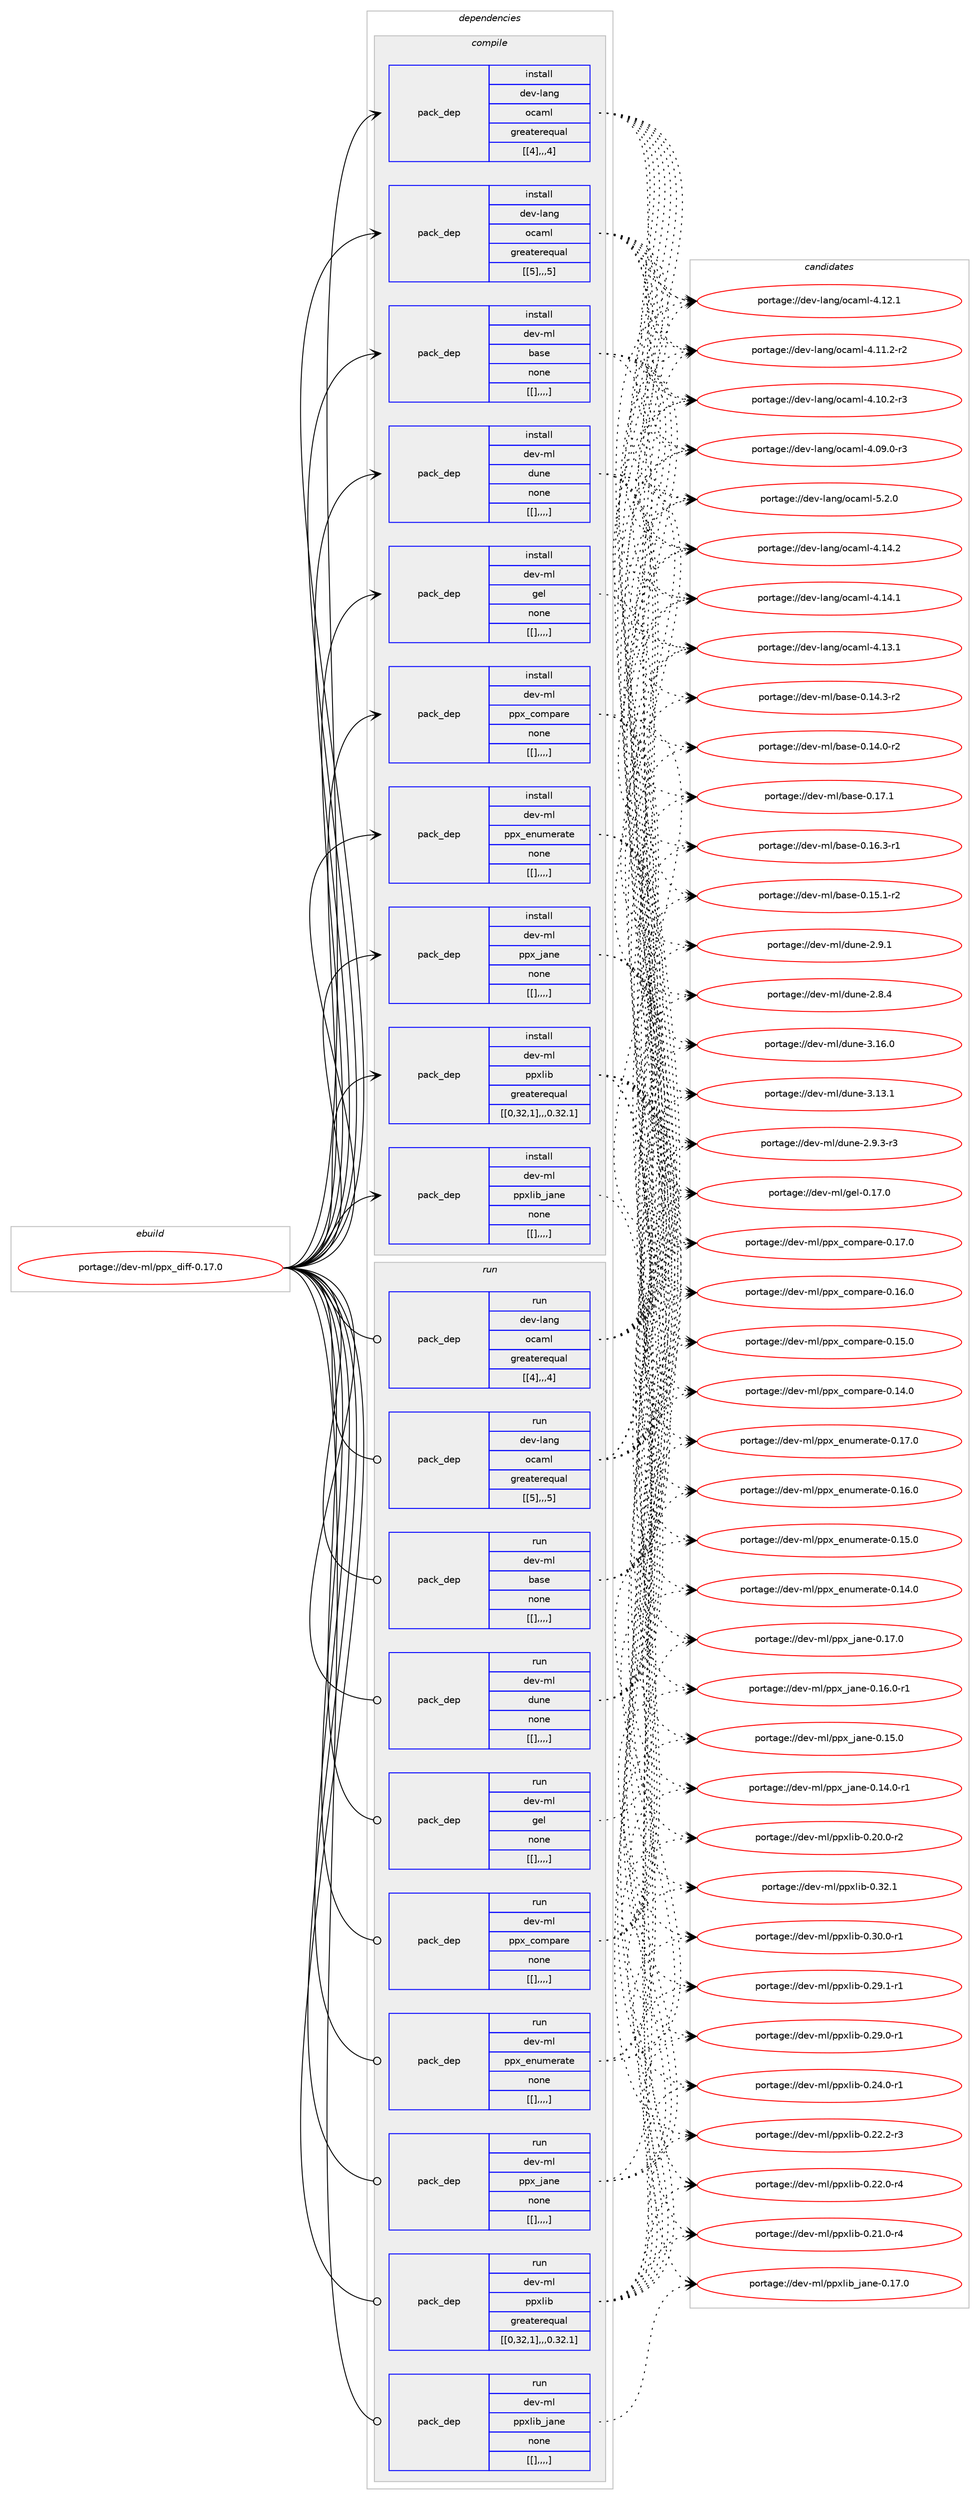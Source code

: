 digraph prolog {

# *************
# Graph options
# *************

newrank=true;
concentrate=true;
compound=true;
graph [rankdir=LR,fontname=Helvetica,fontsize=10,ranksep=1.5];#, ranksep=2.5, nodesep=0.2];
edge  [arrowhead=vee];
node  [fontname=Helvetica,fontsize=10];

# **********
# The ebuild
# **********

subgraph cluster_leftcol {
color=gray;
label=<<i>ebuild</i>>;
id [label="portage://dev-ml/ppx_diff-0.17.0", color=red, width=4, href="../dev-ml/ppx_diff-0.17.0.svg"];
}

# ****************
# The dependencies
# ****************

subgraph cluster_midcol {
color=gray;
label=<<i>dependencies</i>>;
subgraph cluster_compile {
fillcolor="#eeeeee";
style=filled;
label=<<i>compile</i>>;
subgraph pack92076 {
dependency124010 [label=<<TABLE BORDER="0" CELLBORDER="1" CELLSPACING="0" CELLPADDING="4" WIDTH="220"><TR><TD ROWSPAN="6" CELLPADDING="30">pack_dep</TD></TR><TR><TD WIDTH="110">install</TD></TR><TR><TD>dev-lang</TD></TR><TR><TD>ocaml</TD></TR><TR><TD>greaterequal</TD></TR><TR><TD>[[4],,,4]</TD></TR></TABLE>>, shape=none, color=blue];
}
id:e -> dependency124010:w [weight=20,style="solid",arrowhead="vee"];
subgraph pack92077 {
dependency124011 [label=<<TABLE BORDER="0" CELLBORDER="1" CELLSPACING="0" CELLPADDING="4" WIDTH="220"><TR><TD ROWSPAN="6" CELLPADDING="30">pack_dep</TD></TR><TR><TD WIDTH="110">install</TD></TR><TR><TD>dev-lang</TD></TR><TR><TD>ocaml</TD></TR><TR><TD>greaterequal</TD></TR><TR><TD>[[5],,,5]</TD></TR></TABLE>>, shape=none, color=blue];
}
id:e -> dependency124011:w [weight=20,style="solid",arrowhead="vee"];
subgraph pack92078 {
dependency124012 [label=<<TABLE BORDER="0" CELLBORDER="1" CELLSPACING="0" CELLPADDING="4" WIDTH="220"><TR><TD ROWSPAN="6" CELLPADDING="30">pack_dep</TD></TR><TR><TD WIDTH="110">install</TD></TR><TR><TD>dev-ml</TD></TR><TR><TD>base</TD></TR><TR><TD>none</TD></TR><TR><TD>[[],,,,]</TD></TR></TABLE>>, shape=none, color=blue];
}
id:e -> dependency124012:w [weight=20,style="solid",arrowhead="vee"];
subgraph pack92079 {
dependency124013 [label=<<TABLE BORDER="0" CELLBORDER="1" CELLSPACING="0" CELLPADDING="4" WIDTH="220"><TR><TD ROWSPAN="6" CELLPADDING="30">pack_dep</TD></TR><TR><TD WIDTH="110">install</TD></TR><TR><TD>dev-ml</TD></TR><TR><TD>dune</TD></TR><TR><TD>none</TD></TR><TR><TD>[[],,,,]</TD></TR></TABLE>>, shape=none, color=blue];
}
id:e -> dependency124013:w [weight=20,style="solid",arrowhead="vee"];
subgraph pack92080 {
dependency124014 [label=<<TABLE BORDER="0" CELLBORDER="1" CELLSPACING="0" CELLPADDING="4" WIDTH="220"><TR><TD ROWSPAN="6" CELLPADDING="30">pack_dep</TD></TR><TR><TD WIDTH="110">install</TD></TR><TR><TD>dev-ml</TD></TR><TR><TD>gel</TD></TR><TR><TD>none</TD></TR><TR><TD>[[],,,,]</TD></TR></TABLE>>, shape=none, color=blue];
}
id:e -> dependency124014:w [weight=20,style="solid",arrowhead="vee"];
subgraph pack92081 {
dependency124015 [label=<<TABLE BORDER="0" CELLBORDER="1" CELLSPACING="0" CELLPADDING="4" WIDTH="220"><TR><TD ROWSPAN="6" CELLPADDING="30">pack_dep</TD></TR><TR><TD WIDTH="110">install</TD></TR><TR><TD>dev-ml</TD></TR><TR><TD>ppx_compare</TD></TR><TR><TD>none</TD></TR><TR><TD>[[],,,,]</TD></TR></TABLE>>, shape=none, color=blue];
}
id:e -> dependency124015:w [weight=20,style="solid",arrowhead="vee"];
subgraph pack92082 {
dependency124016 [label=<<TABLE BORDER="0" CELLBORDER="1" CELLSPACING="0" CELLPADDING="4" WIDTH="220"><TR><TD ROWSPAN="6" CELLPADDING="30">pack_dep</TD></TR><TR><TD WIDTH="110">install</TD></TR><TR><TD>dev-ml</TD></TR><TR><TD>ppx_enumerate</TD></TR><TR><TD>none</TD></TR><TR><TD>[[],,,,]</TD></TR></TABLE>>, shape=none, color=blue];
}
id:e -> dependency124016:w [weight=20,style="solid",arrowhead="vee"];
subgraph pack92083 {
dependency124017 [label=<<TABLE BORDER="0" CELLBORDER="1" CELLSPACING="0" CELLPADDING="4" WIDTH="220"><TR><TD ROWSPAN="6" CELLPADDING="30">pack_dep</TD></TR><TR><TD WIDTH="110">install</TD></TR><TR><TD>dev-ml</TD></TR><TR><TD>ppx_jane</TD></TR><TR><TD>none</TD></TR><TR><TD>[[],,,,]</TD></TR></TABLE>>, shape=none, color=blue];
}
id:e -> dependency124017:w [weight=20,style="solid",arrowhead="vee"];
subgraph pack92084 {
dependency124018 [label=<<TABLE BORDER="0" CELLBORDER="1" CELLSPACING="0" CELLPADDING="4" WIDTH="220"><TR><TD ROWSPAN="6" CELLPADDING="30">pack_dep</TD></TR><TR><TD WIDTH="110">install</TD></TR><TR><TD>dev-ml</TD></TR><TR><TD>ppxlib</TD></TR><TR><TD>greaterequal</TD></TR><TR><TD>[[0,32,1],,,0.32.1]</TD></TR></TABLE>>, shape=none, color=blue];
}
id:e -> dependency124018:w [weight=20,style="solid",arrowhead="vee"];
subgraph pack92085 {
dependency124019 [label=<<TABLE BORDER="0" CELLBORDER="1" CELLSPACING="0" CELLPADDING="4" WIDTH="220"><TR><TD ROWSPAN="6" CELLPADDING="30">pack_dep</TD></TR><TR><TD WIDTH="110">install</TD></TR><TR><TD>dev-ml</TD></TR><TR><TD>ppxlib_jane</TD></TR><TR><TD>none</TD></TR><TR><TD>[[],,,,]</TD></TR></TABLE>>, shape=none, color=blue];
}
id:e -> dependency124019:w [weight=20,style="solid",arrowhead="vee"];
}
subgraph cluster_compileandrun {
fillcolor="#eeeeee";
style=filled;
label=<<i>compile and run</i>>;
}
subgraph cluster_run {
fillcolor="#eeeeee";
style=filled;
label=<<i>run</i>>;
subgraph pack92086 {
dependency124020 [label=<<TABLE BORDER="0" CELLBORDER="1" CELLSPACING="0" CELLPADDING="4" WIDTH="220"><TR><TD ROWSPAN="6" CELLPADDING="30">pack_dep</TD></TR><TR><TD WIDTH="110">run</TD></TR><TR><TD>dev-lang</TD></TR><TR><TD>ocaml</TD></TR><TR><TD>greaterequal</TD></TR><TR><TD>[[4],,,4]</TD></TR></TABLE>>, shape=none, color=blue];
}
id:e -> dependency124020:w [weight=20,style="solid",arrowhead="odot"];
subgraph pack92087 {
dependency124021 [label=<<TABLE BORDER="0" CELLBORDER="1" CELLSPACING="0" CELLPADDING="4" WIDTH="220"><TR><TD ROWSPAN="6" CELLPADDING="30">pack_dep</TD></TR><TR><TD WIDTH="110">run</TD></TR><TR><TD>dev-lang</TD></TR><TR><TD>ocaml</TD></TR><TR><TD>greaterequal</TD></TR><TR><TD>[[5],,,5]</TD></TR></TABLE>>, shape=none, color=blue];
}
id:e -> dependency124021:w [weight=20,style="solid",arrowhead="odot"];
subgraph pack92088 {
dependency124022 [label=<<TABLE BORDER="0" CELLBORDER="1" CELLSPACING="0" CELLPADDING="4" WIDTH="220"><TR><TD ROWSPAN="6" CELLPADDING="30">pack_dep</TD></TR><TR><TD WIDTH="110">run</TD></TR><TR><TD>dev-ml</TD></TR><TR><TD>base</TD></TR><TR><TD>none</TD></TR><TR><TD>[[],,,,]</TD></TR></TABLE>>, shape=none, color=blue];
}
id:e -> dependency124022:w [weight=20,style="solid",arrowhead="odot"];
subgraph pack92089 {
dependency124023 [label=<<TABLE BORDER="0" CELLBORDER="1" CELLSPACING="0" CELLPADDING="4" WIDTH="220"><TR><TD ROWSPAN="6" CELLPADDING="30">pack_dep</TD></TR><TR><TD WIDTH="110">run</TD></TR><TR><TD>dev-ml</TD></TR><TR><TD>dune</TD></TR><TR><TD>none</TD></TR><TR><TD>[[],,,,]</TD></TR></TABLE>>, shape=none, color=blue];
}
id:e -> dependency124023:w [weight=20,style="solid",arrowhead="odot"];
subgraph pack92090 {
dependency124024 [label=<<TABLE BORDER="0" CELLBORDER="1" CELLSPACING="0" CELLPADDING="4" WIDTH="220"><TR><TD ROWSPAN="6" CELLPADDING="30">pack_dep</TD></TR><TR><TD WIDTH="110">run</TD></TR><TR><TD>dev-ml</TD></TR><TR><TD>gel</TD></TR><TR><TD>none</TD></TR><TR><TD>[[],,,,]</TD></TR></TABLE>>, shape=none, color=blue];
}
id:e -> dependency124024:w [weight=20,style="solid",arrowhead="odot"];
subgraph pack92091 {
dependency124025 [label=<<TABLE BORDER="0" CELLBORDER="1" CELLSPACING="0" CELLPADDING="4" WIDTH="220"><TR><TD ROWSPAN="6" CELLPADDING="30">pack_dep</TD></TR><TR><TD WIDTH="110">run</TD></TR><TR><TD>dev-ml</TD></TR><TR><TD>ppx_compare</TD></TR><TR><TD>none</TD></TR><TR><TD>[[],,,,]</TD></TR></TABLE>>, shape=none, color=blue];
}
id:e -> dependency124025:w [weight=20,style="solid",arrowhead="odot"];
subgraph pack92092 {
dependency124026 [label=<<TABLE BORDER="0" CELLBORDER="1" CELLSPACING="0" CELLPADDING="4" WIDTH="220"><TR><TD ROWSPAN="6" CELLPADDING="30">pack_dep</TD></TR><TR><TD WIDTH="110">run</TD></TR><TR><TD>dev-ml</TD></TR><TR><TD>ppx_enumerate</TD></TR><TR><TD>none</TD></TR><TR><TD>[[],,,,]</TD></TR></TABLE>>, shape=none, color=blue];
}
id:e -> dependency124026:w [weight=20,style="solid",arrowhead="odot"];
subgraph pack92093 {
dependency124027 [label=<<TABLE BORDER="0" CELLBORDER="1" CELLSPACING="0" CELLPADDING="4" WIDTH="220"><TR><TD ROWSPAN="6" CELLPADDING="30">pack_dep</TD></TR><TR><TD WIDTH="110">run</TD></TR><TR><TD>dev-ml</TD></TR><TR><TD>ppx_jane</TD></TR><TR><TD>none</TD></TR><TR><TD>[[],,,,]</TD></TR></TABLE>>, shape=none, color=blue];
}
id:e -> dependency124027:w [weight=20,style="solid",arrowhead="odot"];
subgraph pack92094 {
dependency124028 [label=<<TABLE BORDER="0" CELLBORDER="1" CELLSPACING="0" CELLPADDING="4" WIDTH="220"><TR><TD ROWSPAN="6" CELLPADDING="30">pack_dep</TD></TR><TR><TD WIDTH="110">run</TD></TR><TR><TD>dev-ml</TD></TR><TR><TD>ppxlib</TD></TR><TR><TD>greaterequal</TD></TR><TR><TD>[[0,32,1],,,0.32.1]</TD></TR></TABLE>>, shape=none, color=blue];
}
id:e -> dependency124028:w [weight=20,style="solid",arrowhead="odot"];
subgraph pack92095 {
dependency124029 [label=<<TABLE BORDER="0" CELLBORDER="1" CELLSPACING="0" CELLPADDING="4" WIDTH="220"><TR><TD ROWSPAN="6" CELLPADDING="30">pack_dep</TD></TR><TR><TD WIDTH="110">run</TD></TR><TR><TD>dev-ml</TD></TR><TR><TD>ppxlib_jane</TD></TR><TR><TD>none</TD></TR><TR><TD>[[],,,,]</TD></TR></TABLE>>, shape=none, color=blue];
}
id:e -> dependency124029:w [weight=20,style="solid",arrowhead="odot"];
}
}

# **************
# The candidates
# **************

subgraph cluster_choices {
rank=same;
color=gray;
label=<<i>candidates</i>>;

subgraph choice92076 {
color=black;
nodesep=1;
choice1001011184510897110103471119997109108455346504648 [label="portage://dev-lang/ocaml-5.2.0", color=red, width=4,href="../dev-lang/ocaml-5.2.0.svg"];
choice100101118451089711010347111999710910845524649524650 [label="portage://dev-lang/ocaml-4.14.2", color=red, width=4,href="../dev-lang/ocaml-4.14.2.svg"];
choice100101118451089711010347111999710910845524649524649 [label="portage://dev-lang/ocaml-4.14.1", color=red, width=4,href="../dev-lang/ocaml-4.14.1.svg"];
choice100101118451089711010347111999710910845524649514649 [label="portage://dev-lang/ocaml-4.13.1", color=red, width=4,href="../dev-lang/ocaml-4.13.1.svg"];
choice100101118451089711010347111999710910845524649504649 [label="portage://dev-lang/ocaml-4.12.1", color=red, width=4,href="../dev-lang/ocaml-4.12.1.svg"];
choice1001011184510897110103471119997109108455246494946504511450 [label="portage://dev-lang/ocaml-4.11.2-r2", color=red, width=4,href="../dev-lang/ocaml-4.11.2-r2.svg"];
choice1001011184510897110103471119997109108455246494846504511451 [label="portage://dev-lang/ocaml-4.10.2-r3", color=red, width=4,href="../dev-lang/ocaml-4.10.2-r3.svg"];
choice1001011184510897110103471119997109108455246485746484511451 [label="portage://dev-lang/ocaml-4.09.0-r3", color=red, width=4,href="../dev-lang/ocaml-4.09.0-r3.svg"];
dependency124010:e -> choice1001011184510897110103471119997109108455346504648:w [style=dotted,weight="100"];
dependency124010:e -> choice100101118451089711010347111999710910845524649524650:w [style=dotted,weight="100"];
dependency124010:e -> choice100101118451089711010347111999710910845524649524649:w [style=dotted,weight="100"];
dependency124010:e -> choice100101118451089711010347111999710910845524649514649:w [style=dotted,weight="100"];
dependency124010:e -> choice100101118451089711010347111999710910845524649504649:w [style=dotted,weight="100"];
dependency124010:e -> choice1001011184510897110103471119997109108455246494946504511450:w [style=dotted,weight="100"];
dependency124010:e -> choice1001011184510897110103471119997109108455246494846504511451:w [style=dotted,weight="100"];
dependency124010:e -> choice1001011184510897110103471119997109108455246485746484511451:w [style=dotted,weight="100"];
}
subgraph choice92077 {
color=black;
nodesep=1;
choice1001011184510897110103471119997109108455346504648 [label="portage://dev-lang/ocaml-5.2.0", color=red, width=4,href="../dev-lang/ocaml-5.2.0.svg"];
choice100101118451089711010347111999710910845524649524650 [label="portage://dev-lang/ocaml-4.14.2", color=red, width=4,href="../dev-lang/ocaml-4.14.2.svg"];
choice100101118451089711010347111999710910845524649524649 [label="portage://dev-lang/ocaml-4.14.1", color=red, width=4,href="../dev-lang/ocaml-4.14.1.svg"];
choice100101118451089711010347111999710910845524649514649 [label="portage://dev-lang/ocaml-4.13.1", color=red, width=4,href="../dev-lang/ocaml-4.13.1.svg"];
choice100101118451089711010347111999710910845524649504649 [label="portage://dev-lang/ocaml-4.12.1", color=red, width=4,href="../dev-lang/ocaml-4.12.1.svg"];
choice1001011184510897110103471119997109108455246494946504511450 [label="portage://dev-lang/ocaml-4.11.2-r2", color=red, width=4,href="../dev-lang/ocaml-4.11.2-r2.svg"];
choice1001011184510897110103471119997109108455246494846504511451 [label="portage://dev-lang/ocaml-4.10.2-r3", color=red, width=4,href="../dev-lang/ocaml-4.10.2-r3.svg"];
choice1001011184510897110103471119997109108455246485746484511451 [label="portage://dev-lang/ocaml-4.09.0-r3", color=red, width=4,href="../dev-lang/ocaml-4.09.0-r3.svg"];
dependency124011:e -> choice1001011184510897110103471119997109108455346504648:w [style=dotted,weight="100"];
dependency124011:e -> choice100101118451089711010347111999710910845524649524650:w [style=dotted,weight="100"];
dependency124011:e -> choice100101118451089711010347111999710910845524649524649:w [style=dotted,weight="100"];
dependency124011:e -> choice100101118451089711010347111999710910845524649514649:w [style=dotted,weight="100"];
dependency124011:e -> choice100101118451089711010347111999710910845524649504649:w [style=dotted,weight="100"];
dependency124011:e -> choice1001011184510897110103471119997109108455246494946504511450:w [style=dotted,weight="100"];
dependency124011:e -> choice1001011184510897110103471119997109108455246494846504511451:w [style=dotted,weight="100"];
dependency124011:e -> choice1001011184510897110103471119997109108455246485746484511451:w [style=dotted,weight="100"];
}
subgraph choice92078 {
color=black;
nodesep=1;
choice1001011184510910847989711510145484649554649 [label="portage://dev-ml/base-0.17.1", color=red, width=4,href="../dev-ml/base-0.17.1.svg"];
choice10010111845109108479897115101454846495446514511449 [label="portage://dev-ml/base-0.16.3-r1", color=red, width=4,href="../dev-ml/base-0.16.3-r1.svg"];
choice10010111845109108479897115101454846495346494511450 [label="portage://dev-ml/base-0.15.1-r2", color=red, width=4,href="../dev-ml/base-0.15.1-r2.svg"];
choice10010111845109108479897115101454846495246514511450 [label="portage://dev-ml/base-0.14.3-r2", color=red, width=4,href="../dev-ml/base-0.14.3-r2.svg"];
choice10010111845109108479897115101454846495246484511450 [label="portage://dev-ml/base-0.14.0-r2", color=red, width=4,href="../dev-ml/base-0.14.0-r2.svg"];
dependency124012:e -> choice1001011184510910847989711510145484649554649:w [style=dotted,weight="100"];
dependency124012:e -> choice10010111845109108479897115101454846495446514511449:w [style=dotted,weight="100"];
dependency124012:e -> choice10010111845109108479897115101454846495346494511450:w [style=dotted,weight="100"];
dependency124012:e -> choice10010111845109108479897115101454846495246514511450:w [style=dotted,weight="100"];
dependency124012:e -> choice10010111845109108479897115101454846495246484511450:w [style=dotted,weight="100"];
}
subgraph choice92079 {
color=black;
nodesep=1;
choice100101118451091084710011711010145514649544648 [label="portage://dev-ml/dune-3.16.0", color=red, width=4,href="../dev-ml/dune-3.16.0.svg"];
choice100101118451091084710011711010145514649514649 [label="portage://dev-ml/dune-3.13.1", color=red, width=4,href="../dev-ml/dune-3.13.1.svg"];
choice10010111845109108471001171101014550465746514511451 [label="portage://dev-ml/dune-2.9.3-r3", color=red, width=4,href="../dev-ml/dune-2.9.3-r3.svg"];
choice1001011184510910847100117110101455046574649 [label="portage://dev-ml/dune-2.9.1", color=red, width=4,href="../dev-ml/dune-2.9.1.svg"];
choice1001011184510910847100117110101455046564652 [label="portage://dev-ml/dune-2.8.4", color=red, width=4,href="../dev-ml/dune-2.8.4.svg"];
dependency124013:e -> choice100101118451091084710011711010145514649544648:w [style=dotted,weight="100"];
dependency124013:e -> choice100101118451091084710011711010145514649514649:w [style=dotted,weight="100"];
dependency124013:e -> choice10010111845109108471001171101014550465746514511451:w [style=dotted,weight="100"];
dependency124013:e -> choice1001011184510910847100117110101455046574649:w [style=dotted,weight="100"];
dependency124013:e -> choice1001011184510910847100117110101455046564652:w [style=dotted,weight="100"];
}
subgraph choice92080 {
color=black;
nodesep=1;
choice100101118451091084710310110845484649554648 [label="portage://dev-ml/gel-0.17.0", color=red, width=4,href="../dev-ml/gel-0.17.0.svg"];
dependency124014:e -> choice100101118451091084710310110845484649554648:w [style=dotted,weight="100"];
}
subgraph choice92081 {
color=black;
nodesep=1;
choice100101118451091084711211212095991111091129711410145484649554648 [label="portage://dev-ml/ppx_compare-0.17.0", color=red, width=4,href="../dev-ml/ppx_compare-0.17.0.svg"];
choice100101118451091084711211212095991111091129711410145484649544648 [label="portage://dev-ml/ppx_compare-0.16.0", color=red, width=4,href="../dev-ml/ppx_compare-0.16.0.svg"];
choice100101118451091084711211212095991111091129711410145484649534648 [label="portage://dev-ml/ppx_compare-0.15.0", color=red, width=4,href="../dev-ml/ppx_compare-0.15.0.svg"];
choice100101118451091084711211212095991111091129711410145484649524648 [label="portage://dev-ml/ppx_compare-0.14.0", color=red, width=4,href="../dev-ml/ppx_compare-0.14.0.svg"];
dependency124015:e -> choice100101118451091084711211212095991111091129711410145484649554648:w [style=dotted,weight="100"];
dependency124015:e -> choice100101118451091084711211212095991111091129711410145484649544648:w [style=dotted,weight="100"];
dependency124015:e -> choice100101118451091084711211212095991111091129711410145484649534648:w [style=dotted,weight="100"];
dependency124015:e -> choice100101118451091084711211212095991111091129711410145484649524648:w [style=dotted,weight="100"];
}
subgraph choice92082 {
color=black;
nodesep=1;
choice1001011184510910847112112120951011101171091011149711610145484649554648 [label="portage://dev-ml/ppx_enumerate-0.17.0", color=red, width=4,href="../dev-ml/ppx_enumerate-0.17.0.svg"];
choice1001011184510910847112112120951011101171091011149711610145484649544648 [label="portage://dev-ml/ppx_enumerate-0.16.0", color=red, width=4,href="../dev-ml/ppx_enumerate-0.16.0.svg"];
choice1001011184510910847112112120951011101171091011149711610145484649534648 [label="portage://dev-ml/ppx_enumerate-0.15.0", color=red, width=4,href="../dev-ml/ppx_enumerate-0.15.0.svg"];
choice1001011184510910847112112120951011101171091011149711610145484649524648 [label="portage://dev-ml/ppx_enumerate-0.14.0", color=red, width=4,href="../dev-ml/ppx_enumerate-0.14.0.svg"];
dependency124016:e -> choice1001011184510910847112112120951011101171091011149711610145484649554648:w [style=dotted,weight="100"];
dependency124016:e -> choice1001011184510910847112112120951011101171091011149711610145484649544648:w [style=dotted,weight="100"];
dependency124016:e -> choice1001011184510910847112112120951011101171091011149711610145484649534648:w [style=dotted,weight="100"];
dependency124016:e -> choice1001011184510910847112112120951011101171091011149711610145484649524648:w [style=dotted,weight="100"];
}
subgraph choice92083 {
color=black;
nodesep=1;
choice1001011184510910847112112120951069711010145484649554648 [label="portage://dev-ml/ppx_jane-0.17.0", color=red, width=4,href="../dev-ml/ppx_jane-0.17.0.svg"];
choice10010111845109108471121121209510697110101454846495446484511449 [label="portage://dev-ml/ppx_jane-0.16.0-r1", color=red, width=4,href="../dev-ml/ppx_jane-0.16.0-r1.svg"];
choice1001011184510910847112112120951069711010145484649534648 [label="portage://dev-ml/ppx_jane-0.15.0", color=red, width=4,href="../dev-ml/ppx_jane-0.15.0.svg"];
choice10010111845109108471121121209510697110101454846495246484511449 [label="portage://dev-ml/ppx_jane-0.14.0-r1", color=red, width=4,href="../dev-ml/ppx_jane-0.14.0-r1.svg"];
dependency124017:e -> choice1001011184510910847112112120951069711010145484649554648:w [style=dotted,weight="100"];
dependency124017:e -> choice10010111845109108471121121209510697110101454846495446484511449:w [style=dotted,weight="100"];
dependency124017:e -> choice1001011184510910847112112120951069711010145484649534648:w [style=dotted,weight="100"];
dependency124017:e -> choice10010111845109108471121121209510697110101454846495246484511449:w [style=dotted,weight="100"];
}
subgraph choice92084 {
color=black;
nodesep=1;
choice10010111845109108471121121201081059845484651504649 [label="portage://dev-ml/ppxlib-0.32.1", color=red, width=4,href="../dev-ml/ppxlib-0.32.1.svg"];
choice100101118451091084711211212010810598454846514846484511449 [label="portage://dev-ml/ppxlib-0.30.0-r1", color=red, width=4,href="../dev-ml/ppxlib-0.30.0-r1.svg"];
choice100101118451091084711211212010810598454846505746494511449 [label="portage://dev-ml/ppxlib-0.29.1-r1", color=red, width=4,href="../dev-ml/ppxlib-0.29.1-r1.svg"];
choice100101118451091084711211212010810598454846505746484511449 [label="portage://dev-ml/ppxlib-0.29.0-r1", color=red, width=4,href="../dev-ml/ppxlib-0.29.0-r1.svg"];
choice100101118451091084711211212010810598454846505246484511449 [label="portage://dev-ml/ppxlib-0.24.0-r1", color=red, width=4,href="../dev-ml/ppxlib-0.24.0-r1.svg"];
choice100101118451091084711211212010810598454846505046504511451 [label="portage://dev-ml/ppxlib-0.22.2-r3", color=red, width=4,href="../dev-ml/ppxlib-0.22.2-r3.svg"];
choice100101118451091084711211212010810598454846505046484511452 [label="portage://dev-ml/ppxlib-0.22.0-r4", color=red, width=4,href="../dev-ml/ppxlib-0.22.0-r4.svg"];
choice100101118451091084711211212010810598454846504946484511452 [label="portage://dev-ml/ppxlib-0.21.0-r4", color=red, width=4,href="../dev-ml/ppxlib-0.21.0-r4.svg"];
choice100101118451091084711211212010810598454846504846484511450 [label="portage://dev-ml/ppxlib-0.20.0-r2", color=red, width=4,href="../dev-ml/ppxlib-0.20.0-r2.svg"];
dependency124018:e -> choice10010111845109108471121121201081059845484651504649:w [style=dotted,weight="100"];
dependency124018:e -> choice100101118451091084711211212010810598454846514846484511449:w [style=dotted,weight="100"];
dependency124018:e -> choice100101118451091084711211212010810598454846505746494511449:w [style=dotted,weight="100"];
dependency124018:e -> choice100101118451091084711211212010810598454846505746484511449:w [style=dotted,weight="100"];
dependency124018:e -> choice100101118451091084711211212010810598454846505246484511449:w [style=dotted,weight="100"];
dependency124018:e -> choice100101118451091084711211212010810598454846505046504511451:w [style=dotted,weight="100"];
dependency124018:e -> choice100101118451091084711211212010810598454846505046484511452:w [style=dotted,weight="100"];
dependency124018:e -> choice100101118451091084711211212010810598454846504946484511452:w [style=dotted,weight="100"];
dependency124018:e -> choice100101118451091084711211212010810598454846504846484511450:w [style=dotted,weight="100"];
}
subgraph choice92085 {
color=black;
nodesep=1;
choice100101118451091084711211212010810598951069711010145484649554648 [label="portage://dev-ml/ppxlib_jane-0.17.0", color=red, width=4,href="../dev-ml/ppxlib_jane-0.17.0.svg"];
dependency124019:e -> choice100101118451091084711211212010810598951069711010145484649554648:w [style=dotted,weight="100"];
}
subgraph choice92086 {
color=black;
nodesep=1;
choice1001011184510897110103471119997109108455346504648 [label="portage://dev-lang/ocaml-5.2.0", color=red, width=4,href="../dev-lang/ocaml-5.2.0.svg"];
choice100101118451089711010347111999710910845524649524650 [label="portage://dev-lang/ocaml-4.14.2", color=red, width=4,href="../dev-lang/ocaml-4.14.2.svg"];
choice100101118451089711010347111999710910845524649524649 [label="portage://dev-lang/ocaml-4.14.1", color=red, width=4,href="../dev-lang/ocaml-4.14.1.svg"];
choice100101118451089711010347111999710910845524649514649 [label="portage://dev-lang/ocaml-4.13.1", color=red, width=4,href="../dev-lang/ocaml-4.13.1.svg"];
choice100101118451089711010347111999710910845524649504649 [label="portage://dev-lang/ocaml-4.12.1", color=red, width=4,href="../dev-lang/ocaml-4.12.1.svg"];
choice1001011184510897110103471119997109108455246494946504511450 [label="portage://dev-lang/ocaml-4.11.2-r2", color=red, width=4,href="../dev-lang/ocaml-4.11.2-r2.svg"];
choice1001011184510897110103471119997109108455246494846504511451 [label="portage://dev-lang/ocaml-4.10.2-r3", color=red, width=4,href="../dev-lang/ocaml-4.10.2-r3.svg"];
choice1001011184510897110103471119997109108455246485746484511451 [label="portage://dev-lang/ocaml-4.09.0-r3", color=red, width=4,href="../dev-lang/ocaml-4.09.0-r3.svg"];
dependency124020:e -> choice1001011184510897110103471119997109108455346504648:w [style=dotted,weight="100"];
dependency124020:e -> choice100101118451089711010347111999710910845524649524650:w [style=dotted,weight="100"];
dependency124020:e -> choice100101118451089711010347111999710910845524649524649:w [style=dotted,weight="100"];
dependency124020:e -> choice100101118451089711010347111999710910845524649514649:w [style=dotted,weight="100"];
dependency124020:e -> choice100101118451089711010347111999710910845524649504649:w [style=dotted,weight="100"];
dependency124020:e -> choice1001011184510897110103471119997109108455246494946504511450:w [style=dotted,weight="100"];
dependency124020:e -> choice1001011184510897110103471119997109108455246494846504511451:w [style=dotted,weight="100"];
dependency124020:e -> choice1001011184510897110103471119997109108455246485746484511451:w [style=dotted,weight="100"];
}
subgraph choice92087 {
color=black;
nodesep=1;
choice1001011184510897110103471119997109108455346504648 [label="portage://dev-lang/ocaml-5.2.0", color=red, width=4,href="../dev-lang/ocaml-5.2.0.svg"];
choice100101118451089711010347111999710910845524649524650 [label="portage://dev-lang/ocaml-4.14.2", color=red, width=4,href="../dev-lang/ocaml-4.14.2.svg"];
choice100101118451089711010347111999710910845524649524649 [label="portage://dev-lang/ocaml-4.14.1", color=red, width=4,href="../dev-lang/ocaml-4.14.1.svg"];
choice100101118451089711010347111999710910845524649514649 [label="portage://dev-lang/ocaml-4.13.1", color=red, width=4,href="../dev-lang/ocaml-4.13.1.svg"];
choice100101118451089711010347111999710910845524649504649 [label="portage://dev-lang/ocaml-4.12.1", color=red, width=4,href="../dev-lang/ocaml-4.12.1.svg"];
choice1001011184510897110103471119997109108455246494946504511450 [label="portage://dev-lang/ocaml-4.11.2-r2", color=red, width=4,href="../dev-lang/ocaml-4.11.2-r2.svg"];
choice1001011184510897110103471119997109108455246494846504511451 [label="portage://dev-lang/ocaml-4.10.2-r3", color=red, width=4,href="../dev-lang/ocaml-4.10.2-r3.svg"];
choice1001011184510897110103471119997109108455246485746484511451 [label="portage://dev-lang/ocaml-4.09.0-r3", color=red, width=4,href="../dev-lang/ocaml-4.09.0-r3.svg"];
dependency124021:e -> choice1001011184510897110103471119997109108455346504648:w [style=dotted,weight="100"];
dependency124021:e -> choice100101118451089711010347111999710910845524649524650:w [style=dotted,weight="100"];
dependency124021:e -> choice100101118451089711010347111999710910845524649524649:w [style=dotted,weight="100"];
dependency124021:e -> choice100101118451089711010347111999710910845524649514649:w [style=dotted,weight="100"];
dependency124021:e -> choice100101118451089711010347111999710910845524649504649:w [style=dotted,weight="100"];
dependency124021:e -> choice1001011184510897110103471119997109108455246494946504511450:w [style=dotted,weight="100"];
dependency124021:e -> choice1001011184510897110103471119997109108455246494846504511451:w [style=dotted,weight="100"];
dependency124021:e -> choice1001011184510897110103471119997109108455246485746484511451:w [style=dotted,weight="100"];
}
subgraph choice92088 {
color=black;
nodesep=1;
choice1001011184510910847989711510145484649554649 [label="portage://dev-ml/base-0.17.1", color=red, width=4,href="../dev-ml/base-0.17.1.svg"];
choice10010111845109108479897115101454846495446514511449 [label="portage://dev-ml/base-0.16.3-r1", color=red, width=4,href="../dev-ml/base-0.16.3-r1.svg"];
choice10010111845109108479897115101454846495346494511450 [label="portage://dev-ml/base-0.15.1-r2", color=red, width=4,href="../dev-ml/base-0.15.1-r2.svg"];
choice10010111845109108479897115101454846495246514511450 [label="portage://dev-ml/base-0.14.3-r2", color=red, width=4,href="../dev-ml/base-0.14.3-r2.svg"];
choice10010111845109108479897115101454846495246484511450 [label="portage://dev-ml/base-0.14.0-r2", color=red, width=4,href="../dev-ml/base-0.14.0-r2.svg"];
dependency124022:e -> choice1001011184510910847989711510145484649554649:w [style=dotted,weight="100"];
dependency124022:e -> choice10010111845109108479897115101454846495446514511449:w [style=dotted,weight="100"];
dependency124022:e -> choice10010111845109108479897115101454846495346494511450:w [style=dotted,weight="100"];
dependency124022:e -> choice10010111845109108479897115101454846495246514511450:w [style=dotted,weight="100"];
dependency124022:e -> choice10010111845109108479897115101454846495246484511450:w [style=dotted,weight="100"];
}
subgraph choice92089 {
color=black;
nodesep=1;
choice100101118451091084710011711010145514649544648 [label="portage://dev-ml/dune-3.16.0", color=red, width=4,href="../dev-ml/dune-3.16.0.svg"];
choice100101118451091084710011711010145514649514649 [label="portage://dev-ml/dune-3.13.1", color=red, width=4,href="../dev-ml/dune-3.13.1.svg"];
choice10010111845109108471001171101014550465746514511451 [label="portage://dev-ml/dune-2.9.3-r3", color=red, width=4,href="../dev-ml/dune-2.9.3-r3.svg"];
choice1001011184510910847100117110101455046574649 [label="portage://dev-ml/dune-2.9.1", color=red, width=4,href="../dev-ml/dune-2.9.1.svg"];
choice1001011184510910847100117110101455046564652 [label="portage://dev-ml/dune-2.8.4", color=red, width=4,href="../dev-ml/dune-2.8.4.svg"];
dependency124023:e -> choice100101118451091084710011711010145514649544648:w [style=dotted,weight="100"];
dependency124023:e -> choice100101118451091084710011711010145514649514649:w [style=dotted,weight="100"];
dependency124023:e -> choice10010111845109108471001171101014550465746514511451:w [style=dotted,weight="100"];
dependency124023:e -> choice1001011184510910847100117110101455046574649:w [style=dotted,weight="100"];
dependency124023:e -> choice1001011184510910847100117110101455046564652:w [style=dotted,weight="100"];
}
subgraph choice92090 {
color=black;
nodesep=1;
choice100101118451091084710310110845484649554648 [label="portage://dev-ml/gel-0.17.0", color=red, width=4,href="../dev-ml/gel-0.17.0.svg"];
dependency124024:e -> choice100101118451091084710310110845484649554648:w [style=dotted,weight="100"];
}
subgraph choice92091 {
color=black;
nodesep=1;
choice100101118451091084711211212095991111091129711410145484649554648 [label="portage://dev-ml/ppx_compare-0.17.0", color=red, width=4,href="../dev-ml/ppx_compare-0.17.0.svg"];
choice100101118451091084711211212095991111091129711410145484649544648 [label="portage://dev-ml/ppx_compare-0.16.0", color=red, width=4,href="../dev-ml/ppx_compare-0.16.0.svg"];
choice100101118451091084711211212095991111091129711410145484649534648 [label="portage://dev-ml/ppx_compare-0.15.0", color=red, width=4,href="../dev-ml/ppx_compare-0.15.0.svg"];
choice100101118451091084711211212095991111091129711410145484649524648 [label="portage://dev-ml/ppx_compare-0.14.0", color=red, width=4,href="../dev-ml/ppx_compare-0.14.0.svg"];
dependency124025:e -> choice100101118451091084711211212095991111091129711410145484649554648:w [style=dotted,weight="100"];
dependency124025:e -> choice100101118451091084711211212095991111091129711410145484649544648:w [style=dotted,weight="100"];
dependency124025:e -> choice100101118451091084711211212095991111091129711410145484649534648:w [style=dotted,weight="100"];
dependency124025:e -> choice100101118451091084711211212095991111091129711410145484649524648:w [style=dotted,weight="100"];
}
subgraph choice92092 {
color=black;
nodesep=1;
choice1001011184510910847112112120951011101171091011149711610145484649554648 [label="portage://dev-ml/ppx_enumerate-0.17.0", color=red, width=4,href="../dev-ml/ppx_enumerate-0.17.0.svg"];
choice1001011184510910847112112120951011101171091011149711610145484649544648 [label="portage://dev-ml/ppx_enumerate-0.16.0", color=red, width=4,href="../dev-ml/ppx_enumerate-0.16.0.svg"];
choice1001011184510910847112112120951011101171091011149711610145484649534648 [label="portage://dev-ml/ppx_enumerate-0.15.0", color=red, width=4,href="../dev-ml/ppx_enumerate-0.15.0.svg"];
choice1001011184510910847112112120951011101171091011149711610145484649524648 [label="portage://dev-ml/ppx_enumerate-0.14.0", color=red, width=4,href="../dev-ml/ppx_enumerate-0.14.0.svg"];
dependency124026:e -> choice1001011184510910847112112120951011101171091011149711610145484649554648:w [style=dotted,weight="100"];
dependency124026:e -> choice1001011184510910847112112120951011101171091011149711610145484649544648:w [style=dotted,weight="100"];
dependency124026:e -> choice1001011184510910847112112120951011101171091011149711610145484649534648:w [style=dotted,weight="100"];
dependency124026:e -> choice1001011184510910847112112120951011101171091011149711610145484649524648:w [style=dotted,weight="100"];
}
subgraph choice92093 {
color=black;
nodesep=1;
choice1001011184510910847112112120951069711010145484649554648 [label="portage://dev-ml/ppx_jane-0.17.0", color=red, width=4,href="../dev-ml/ppx_jane-0.17.0.svg"];
choice10010111845109108471121121209510697110101454846495446484511449 [label="portage://dev-ml/ppx_jane-0.16.0-r1", color=red, width=4,href="../dev-ml/ppx_jane-0.16.0-r1.svg"];
choice1001011184510910847112112120951069711010145484649534648 [label="portage://dev-ml/ppx_jane-0.15.0", color=red, width=4,href="../dev-ml/ppx_jane-0.15.0.svg"];
choice10010111845109108471121121209510697110101454846495246484511449 [label="portage://dev-ml/ppx_jane-0.14.0-r1", color=red, width=4,href="../dev-ml/ppx_jane-0.14.0-r1.svg"];
dependency124027:e -> choice1001011184510910847112112120951069711010145484649554648:w [style=dotted,weight="100"];
dependency124027:e -> choice10010111845109108471121121209510697110101454846495446484511449:w [style=dotted,weight="100"];
dependency124027:e -> choice1001011184510910847112112120951069711010145484649534648:w [style=dotted,weight="100"];
dependency124027:e -> choice10010111845109108471121121209510697110101454846495246484511449:w [style=dotted,weight="100"];
}
subgraph choice92094 {
color=black;
nodesep=1;
choice10010111845109108471121121201081059845484651504649 [label="portage://dev-ml/ppxlib-0.32.1", color=red, width=4,href="../dev-ml/ppxlib-0.32.1.svg"];
choice100101118451091084711211212010810598454846514846484511449 [label="portage://dev-ml/ppxlib-0.30.0-r1", color=red, width=4,href="../dev-ml/ppxlib-0.30.0-r1.svg"];
choice100101118451091084711211212010810598454846505746494511449 [label="portage://dev-ml/ppxlib-0.29.1-r1", color=red, width=4,href="../dev-ml/ppxlib-0.29.1-r1.svg"];
choice100101118451091084711211212010810598454846505746484511449 [label="portage://dev-ml/ppxlib-0.29.0-r1", color=red, width=4,href="../dev-ml/ppxlib-0.29.0-r1.svg"];
choice100101118451091084711211212010810598454846505246484511449 [label="portage://dev-ml/ppxlib-0.24.0-r1", color=red, width=4,href="../dev-ml/ppxlib-0.24.0-r1.svg"];
choice100101118451091084711211212010810598454846505046504511451 [label="portage://dev-ml/ppxlib-0.22.2-r3", color=red, width=4,href="../dev-ml/ppxlib-0.22.2-r3.svg"];
choice100101118451091084711211212010810598454846505046484511452 [label="portage://dev-ml/ppxlib-0.22.0-r4", color=red, width=4,href="../dev-ml/ppxlib-0.22.0-r4.svg"];
choice100101118451091084711211212010810598454846504946484511452 [label="portage://dev-ml/ppxlib-0.21.0-r4", color=red, width=4,href="../dev-ml/ppxlib-0.21.0-r4.svg"];
choice100101118451091084711211212010810598454846504846484511450 [label="portage://dev-ml/ppxlib-0.20.0-r2", color=red, width=4,href="../dev-ml/ppxlib-0.20.0-r2.svg"];
dependency124028:e -> choice10010111845109108471121121201081059845484651504649:w [style=dotted,weight="100"];
dependency124028:e -> choice100101118451091084711211212010810598454846514846484511449:w [style=dotted,weight="100"];
dependency124028:e -> choice100101118451091084711211212010810598454846505746494511449:w [style=dotted,weight="100"];
dependency124028:e -> choice100101118451091084711211212010810598454846505746484511449:w [style=dotted,weight="100"];
dependency124028:e -> choice100101118451091084711211212010810598454846505246484511449:w [style=dotted,weight="100"];
dependency124028:e -> choice100101118451091084711211212010810598454846505046504511451:w [style=dotted,weight="100"];
dependency124028:e -> choice100101118451091084711211212010810598454846505046484511452:w [style=dotted,weight="100"];
dependency124028:e -> choice100101118451091084711211212010810598454846504946484511452:w [style=dotted,weight="100"];
dependency124028:e -> choice100101118451091084711211212010810598454846504846484511450:w [style=dotted,weight="100"];
}
subgraph choice92095 {
color=black;
nodesep=1;
choice100101118451091084711211212010810598951069711010145484649554648 [label="portage://dev-ml/ppxlib_jane-0.17.0", color=red, width=4,href="../dev-ml/ppxlib_jane-0.17.0.svg"];
dependency124029:e -> choice100101118451091084711211212010810598951069711010145484649554648:w [style=dotted,weight="100"];
}
}

}
